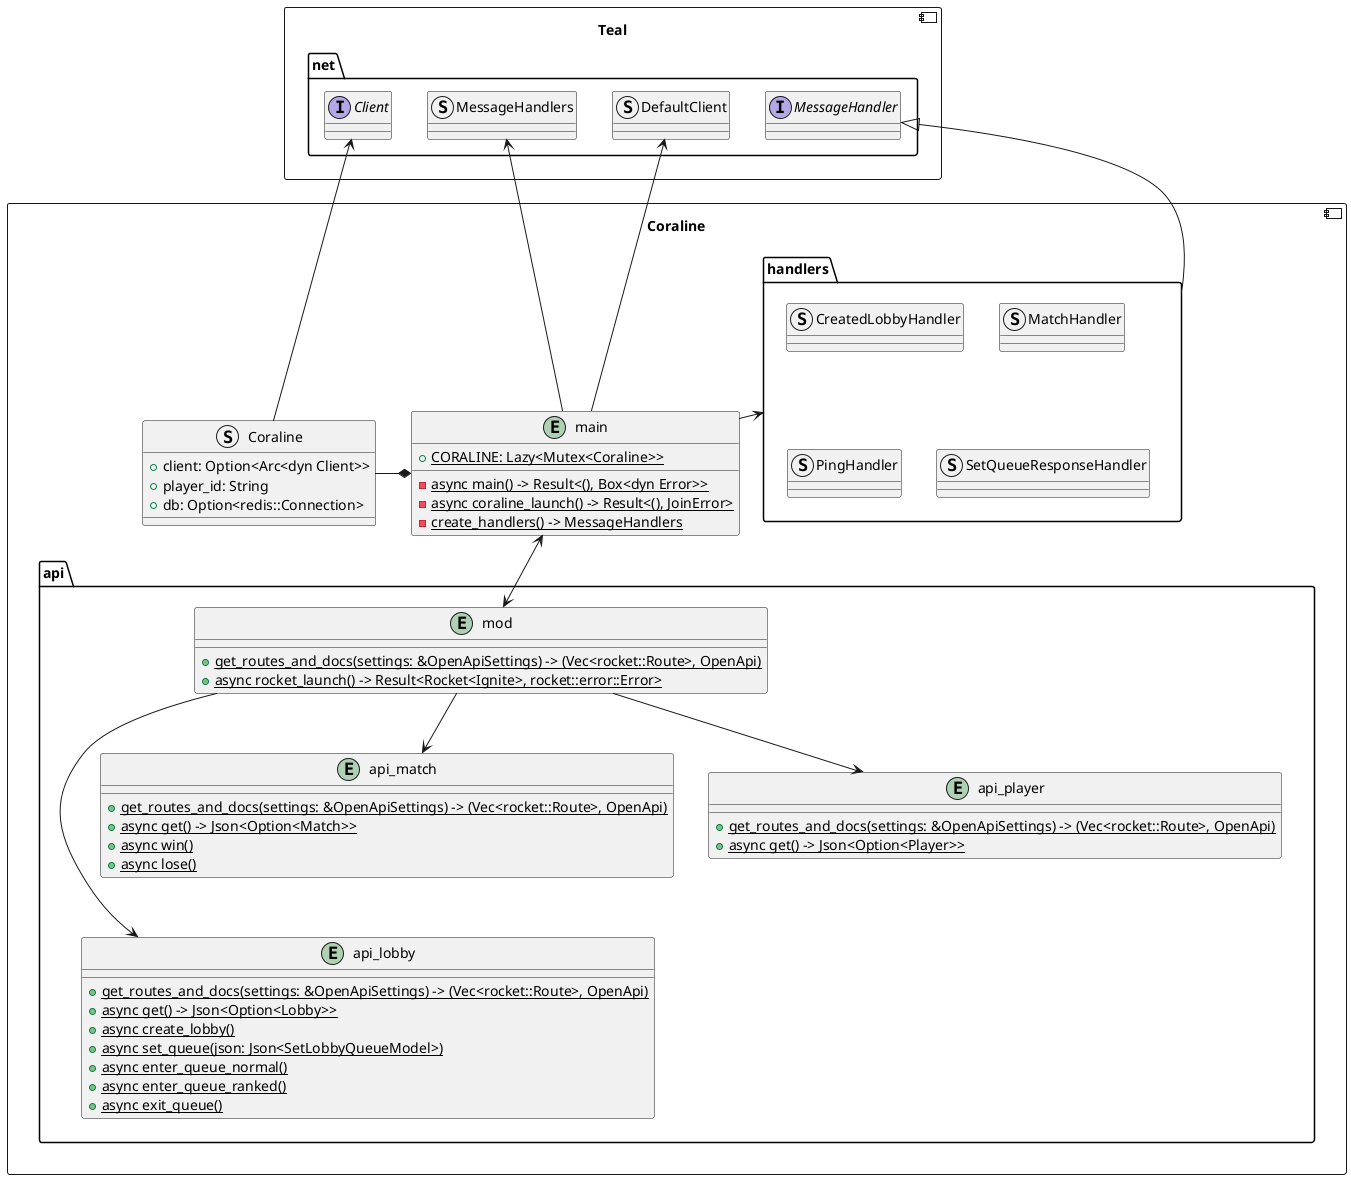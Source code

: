 @startuml Teal

component Teal {
	package net {
		interface Client
		struct DefaultClient
		struct MessageHandlers
		interface MessageHandler
	}
}
component Coraline {
	entity main {
		{static} +CORALINE: Lazy<Mutex<Coraline>>
		{static} -async main() -> Result<(), Box<dyn Error>>
		{static} -async coraline_launch() -> Result<(), JoinError>
		{static} -create_handlers() -> MessageHandlers
	}
	struct Coraline {
		+client: Option<Arc<dyn Client>>
		+player_id: String
		+db: Option<redis::Connection>
	}
	package handlers {
		struct CreatedLobbyHandler
		struct MatchHandler
		struct PingHandler
		struct SetQueueResponseHandler
	}
	package api {
		entity mod {
			{static} +get_routes_and_docs(settings: &OpenApiSettings) -> (Vec<rocket::Route>, OpenApi)
			{static} +async rocket_launch() -> Result<Rocket<Ignite>, rocket::error::Error>
		}
		entity api_lobby {
			{static} +get_routes_and_docs(settings: &OpenApiSettings) -> (Vec<rocket::Route>, OpenApi)
			{static} +async get() -> Json<Option<Lobby>>
			{static} +async create_lobby()
			{static} +async set_queue(json: Json<SetLobbyQueueModel>)
			{static} +async enter_queue_normal()
			{static} +async enter_queue_ranked()
			{static} +async exit_queue()
		}
		entity api_match {
			{static} +get_routes_and_docs(settings: &OpenApiSettings) -> (Vec<rocket::Route>, OpenApi)
			{static} +async get() -> Json<Option<Match>>
			{static} +async win()
			{static} +async lose()
		}
		entity api_player {
			{static} +get_routes_and_docs(settings: &OpenApiSettings) -> (Vec<rocket::Route>, OpenApi)
			{static} +async get() -> Json<Option<Player>>
		}
		mod -down-> api_lobby
		mod -down-> api_match
		mod -down-> api_player
		api_match -[hidden]down- api_lobby
	}

	handlers -up-|> MessageHandler
	handlers -[hidden]down- api
	main <-down-> api.mod
	main -up-> handlers
	main -up-> DefaultClient
	main -up-> MessageHandlers
	main *- Coraline
	Coraline -up-> Client
}
@enduml
